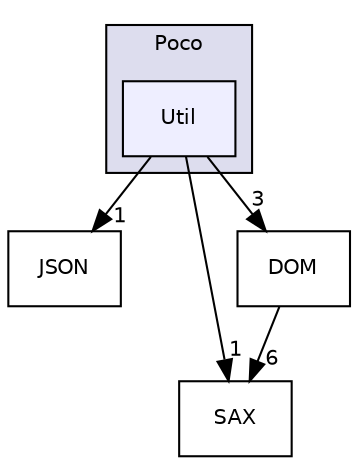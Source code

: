 digraph "AppFrameWork/include/Poco/Util" {
  compound=true
  node [ fontsize="10", fontname="Helvetica"];
  edge [ labelfontsize="10", labelfontname="Helvetica"];
  subgraph clusterdir_59c12342eddca02fbd00a40f57d0211b {
    graph [ bgcolor="#ddddee", pencolor="black", label="Poco" fontname="Helvetica", fontsize="10", URL="dir_59c12342eddca02fbd00a40f57d0211b.html"]
  dir_de3d0c7d5e6c9dfffd9623a2283043e8 [shape=box, label="Util", style="filled", fillcolor="#eeeeff", pencolor="black", URL="dir_de3d0c7d5e6c9dfffd9623a2283043e8.html"];
  }
  dir_867002cf2f5534b037c94940e657b493 [shape=box label="JSON" URL="dir_867002cf2f5534b037c94940e657b493.html"];
  dir_f8a607d4fe29e2b9152aa91ecf3c2b2f [shape=box label="SAX" URL="dir_f8a607d4fe29e2b9152aa91ecf3c2b2f.html"];
  dir_e2c95a4ade2b14de8930d3c082eb76cf [shape=box label="DOM" URL="dir_e2c95a4ade2b14de8930d3c082eb76cf.html"];
  dir_de3d0c7d5e6c9dfffd9623a2283043e8->dir_867002cf2f5534b037c94940e657b493 [headlabel="1", labeldistance=1.5 headhref="dir_000041_000027.html"];
  dir_de3d0c7d5e6c9dfffd9623a2283043e8->dir_f8a607d4fe29e2b9152aa91ecf3c2b2f [headlabel="1", labeldistance=1.5 headhref="dir_000041_000033.html"];
  dir_de3d0c7d5e6c9dfffd9623a2283043e8->dir_e2c95a4ade2b14de8930d3c082eb76cf [headlabel="3", labeldistance=1.5 headhref="dir_000041_000028.html"];
  dir_e2c95a4ade2b14de8930d3c082eb76cf->dir_f8a607d4fe29e2b9152aa91ecf3c2b2f [headlabel="6", labeldistance=1.5 headhref="dir_000028_000033.html"];
}
